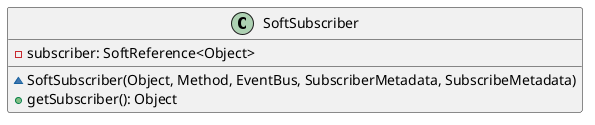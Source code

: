 @startuml

    class SoftSubscriber {
        -subscriber: SoftReference<Object>
        ~SoftSubscriber(Object, Method, EventBus, SubscriberMetadata, SubscribeMetadata)
        +getSubscriber(): Object
    }

@enduml
